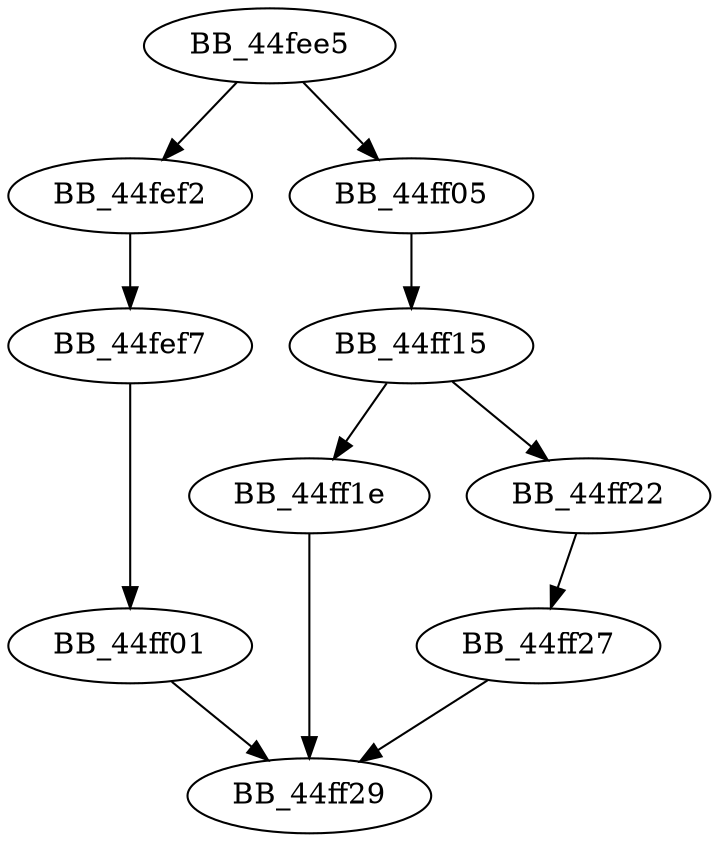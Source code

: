 DiGraph sub_44FEE5{
BB_44fee5->BB_44fef2
BB_44fee5->BB_44ff05
BB_44fef2->BB_44fef7
BB_44fef7->BB_44ff01
BB_44ff01->BB_44ff29
BB_44ff05->BB_44ff15
BB_44ff15->BB_44ff1e
BB_44ff15->BB_44ff22
BB_44ff1e->BB_44ff29
BB_44ff22->BB_44ff27
BB_44ff27->BB_44ff29
}
